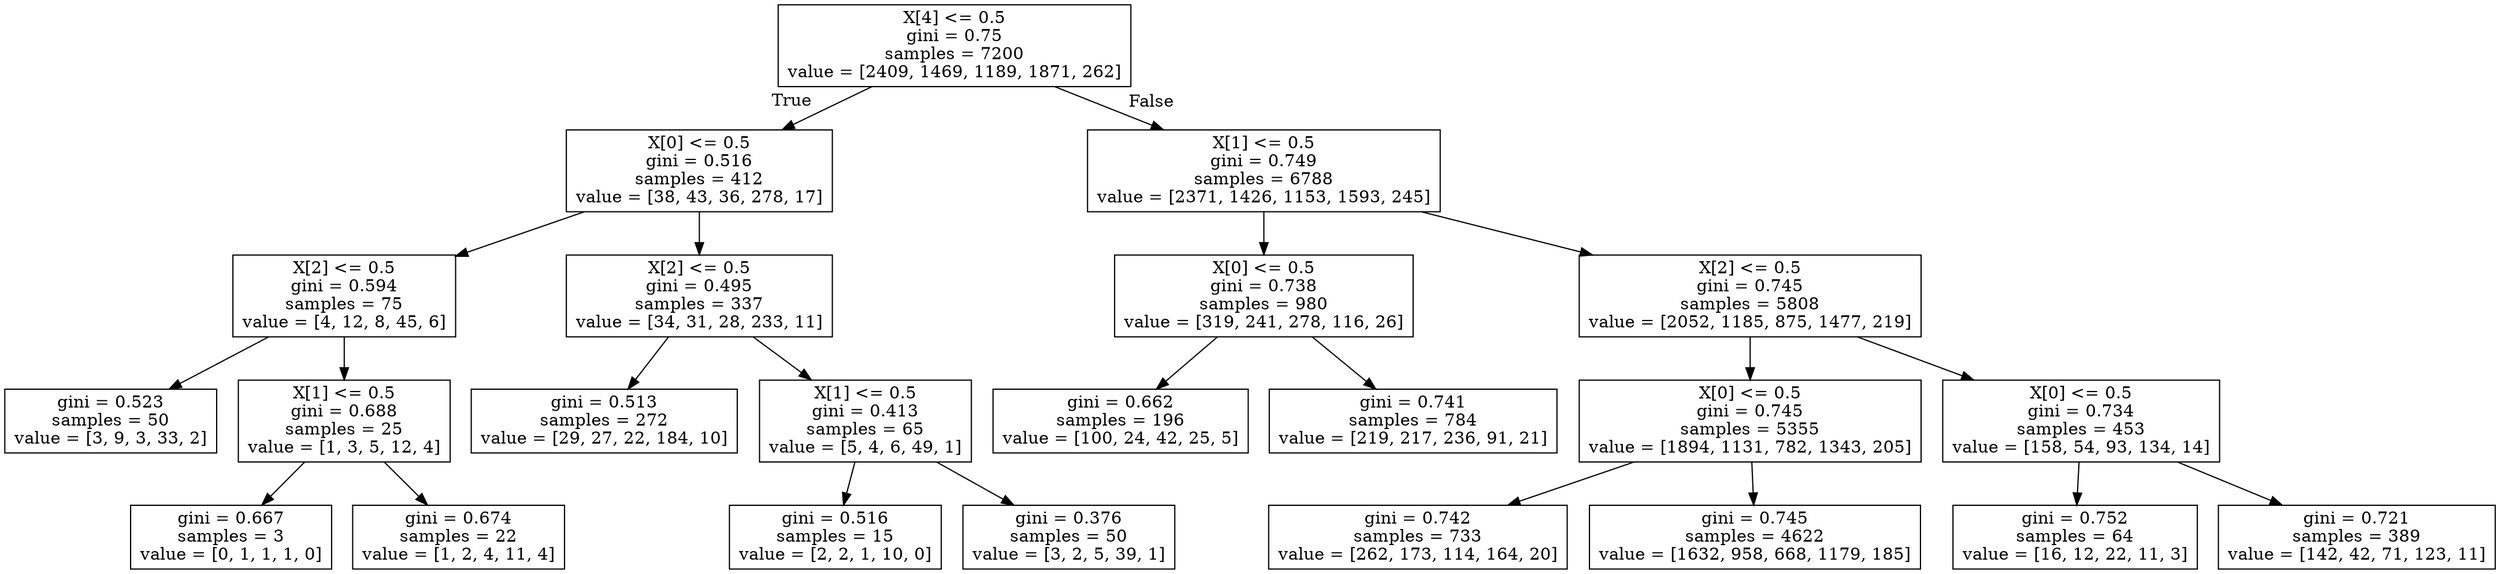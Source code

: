digraph Tree {
node [shape=box] ;
0 [label="X[4] <= 0.5\ngini = 0.75\nsamples = 7200\nvalue = [2409, 1469, 1189, 1871, 262]"] ;
1 [label="X[0] <= 0.5\ngini = 0.516\nsamples = 412\nvalue = [38, 43, 36, 278, 17]"] ;
0 -> 1 [labeldistance=2.5, labelangle=45, headlabel="True"] ;
2 [label="X[2] <= 0.5\ngini = 0.594\nsamples = 75\nvalue = [4, 12, 8, 45, 6]"] ;
1 -> 2 ;
3 [label="gini = 0.523\nsamples = 50\nvalue = [3, 9, 3, 33, 2]"] ;
2 -> 3 ;
4 [label="X[1] <= 0.5\ngini = 0.688\nsamples = 25\nvalue = [1, 3, 5, 12, 4]"] ;
2 -> 4 ;
5 [label="gini = 0.667\nsamples = 3\nvalue = [0, 1, 1, 1, 0]"] ;
4 -> 5 ;
6 [label="gini = 0.674\nsamples = 22\nvalue = [1, 2, 4, 11, 4]"] ;
4 -> 6 ;
7 [label="X[2] <= 0.5\ngini = 0.495\nsamples = 337\nvalue = [34, 31, 28, 233, 11]"] ;
1 -> 7 ;
8 [label="gini = 0.513\nsamples = 272\nvalue = [29, 27, 22, 184, 10]"] ;
7 -> 8 ;
9 [label="X[1] <= 0.5\ngini = 0.413\nsamples = 65\nvalue = [5, 4, 6, 49, 1]"] ;
7 -> 9 ;
10 [label="gini = 0.516\nsamples = 15\nvalue = [2, 2, 1, 10, 0]"] ;
9 -> 10 ;
11 [label="gini = 0.376\nsamples = 50\nvalue = [3, 2, 5, 39, 1]"] ;
9 -> 11 ;
12 [label="X[1] <= 0.5\ngini = 0.749\nsamples = 6788\nvalue = [2371, 1426, 1153, 1593, 245]"] ;
0 -> 12 [labeldistance=2.5, labelangle=-45, headlabel="False"] ;
13 [label="X[0] <= 0.5\ngini = 0.738\nsamples = 980\nvalue = [319, 241, 278, 116, 26]"] ;
12 -> 13 ;
14 [label="gini = 0.662\nsamples = 196\nvalue = [100, 24, 42, 25, 5]"] ;
13 -> 14 ;
15 [label="gini = 0.741\nsamples = 784\nvalue = [219, 217, 236, 91, 21]"] ;
13 -> 15 ;
16 [label="X[2] <= 0.5\ngini = 0.745\nsamples = 5808\nvalue = [2052, 1185, 875, 1477, 219]"] ;
12 -> 16 ;
17 [label="X[0] <= 0.5\ngini = 0.745\nsamples = 5355\nvalue = [1894, 1131, 782, 1343, 205]"] ;
16 -> 17 ;
18 [label="gini = 0.742\nsamples = 733\nvalue = [262, 173, 114, 164, 20]"] ;
17 -> 18 ;
19 [label="gini = 0.745\nsamples = 4622\nvalue = [1632, 958, 668, 1179, 185]"] ;
17 -> 19 ;
20 [label="X[0] <= 0.5\ngini = 0.734\nsamples = 453\nvalue = [158, 54, 93, 134, 14]"] ;
16 -> 20 ;
21 [label="gini = 0.752\nsamples = 64\nvalue = [16, 12, 22, 11, 3]"] ;
20 -> 21 ;
22 [label="gini = 0.721\nsamples = 389\nvalue = [142, 42, 71, 123, 11]"] ;
20 -> 22 ;
}